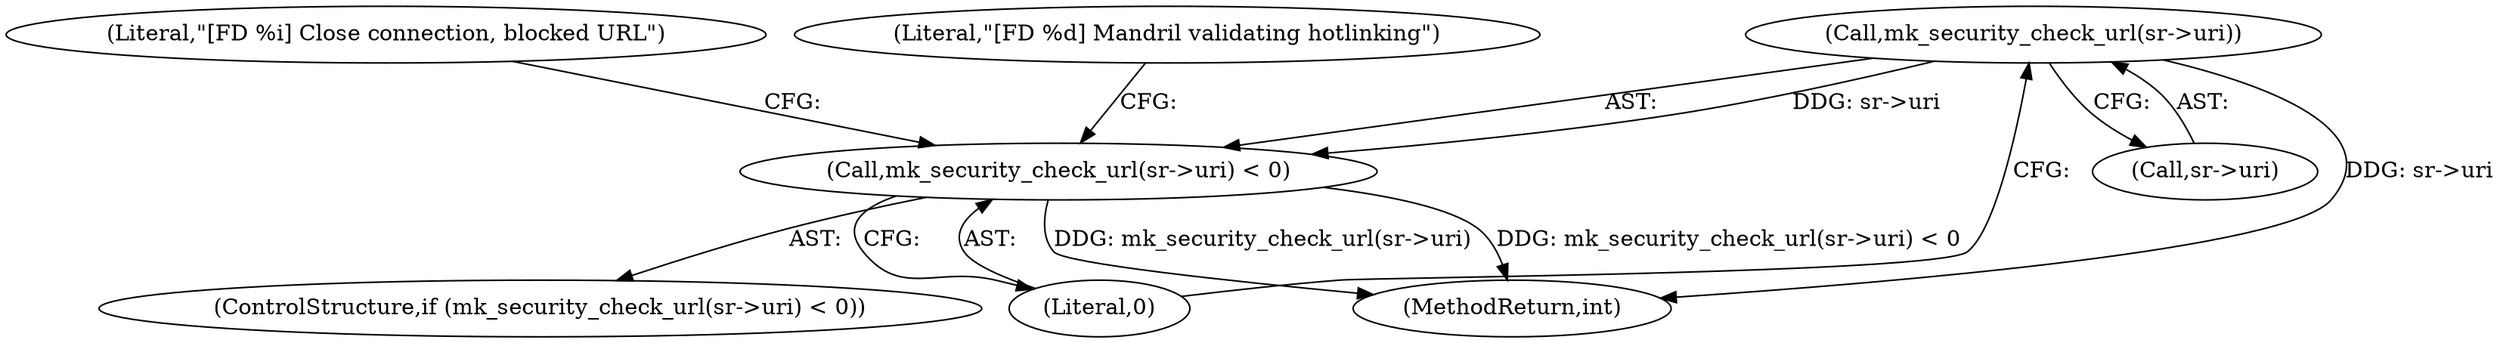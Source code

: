 digraph "1_monkey_15f72c1ee5e0afad20232bdf0fcecab8d62a5d89@del" {
"1000119" [label="(Call,mk_security_check_url(sr->uri))"];
"1000118" [label="(Call,mk_security_check_url(sr->uri) < 0)"];
"1000136" [label="(Literal,\"[FD %d] Mandril validating hotlinking\")"];
"1000123" [label="(Literal,0)"];
"1000126" [label="(Literal,\"[FD %i] Close connection, blocked URL\")"];
"1000174" [label="(MethodReturn,int)"];
"1000119" [label="(Call,mk_security_check_url(sr->uri))"];
"1000120" [label="(Call,sr->uri)"];
"1000118" [label="(Call,mk_security_check_url(sr->uri) < 0)"];
"1000117" [label="(ControlStructure,if (mk_security_check_url(sr->uri) < 0))"];
"1000119" -> "1000118"  [label="AST: "];
"1000119" -> "1000120"  [label="CFG: "];
"1000120" -> "1000119"  [label="AST: "];
"1000123" -> "1000119"  [label="CFG: "];
"1000119" -> "1000174"  [label="DDG: sr->uri"];
"1000119" -> "1000118"  [label="DDG: sr->uri"];
"1000118" -> "1000117"  [label="AST: "];
"1000118" -> "1000123"  [label="CFG: "];
"1000123" -> "1000118"  [label="AST: "];
"1000126" -> "1000118"  [label="CFG: "];
"1000136" -> "1000118"  [label="CFG: "];
"1000118" -> "1000174"  [label="DDG: mk_security_check_url(sr->uri) < 0"];
"1000118" -> "1000174"  [label="DDG: mk_security_check_url(sr->uri)"];
}
